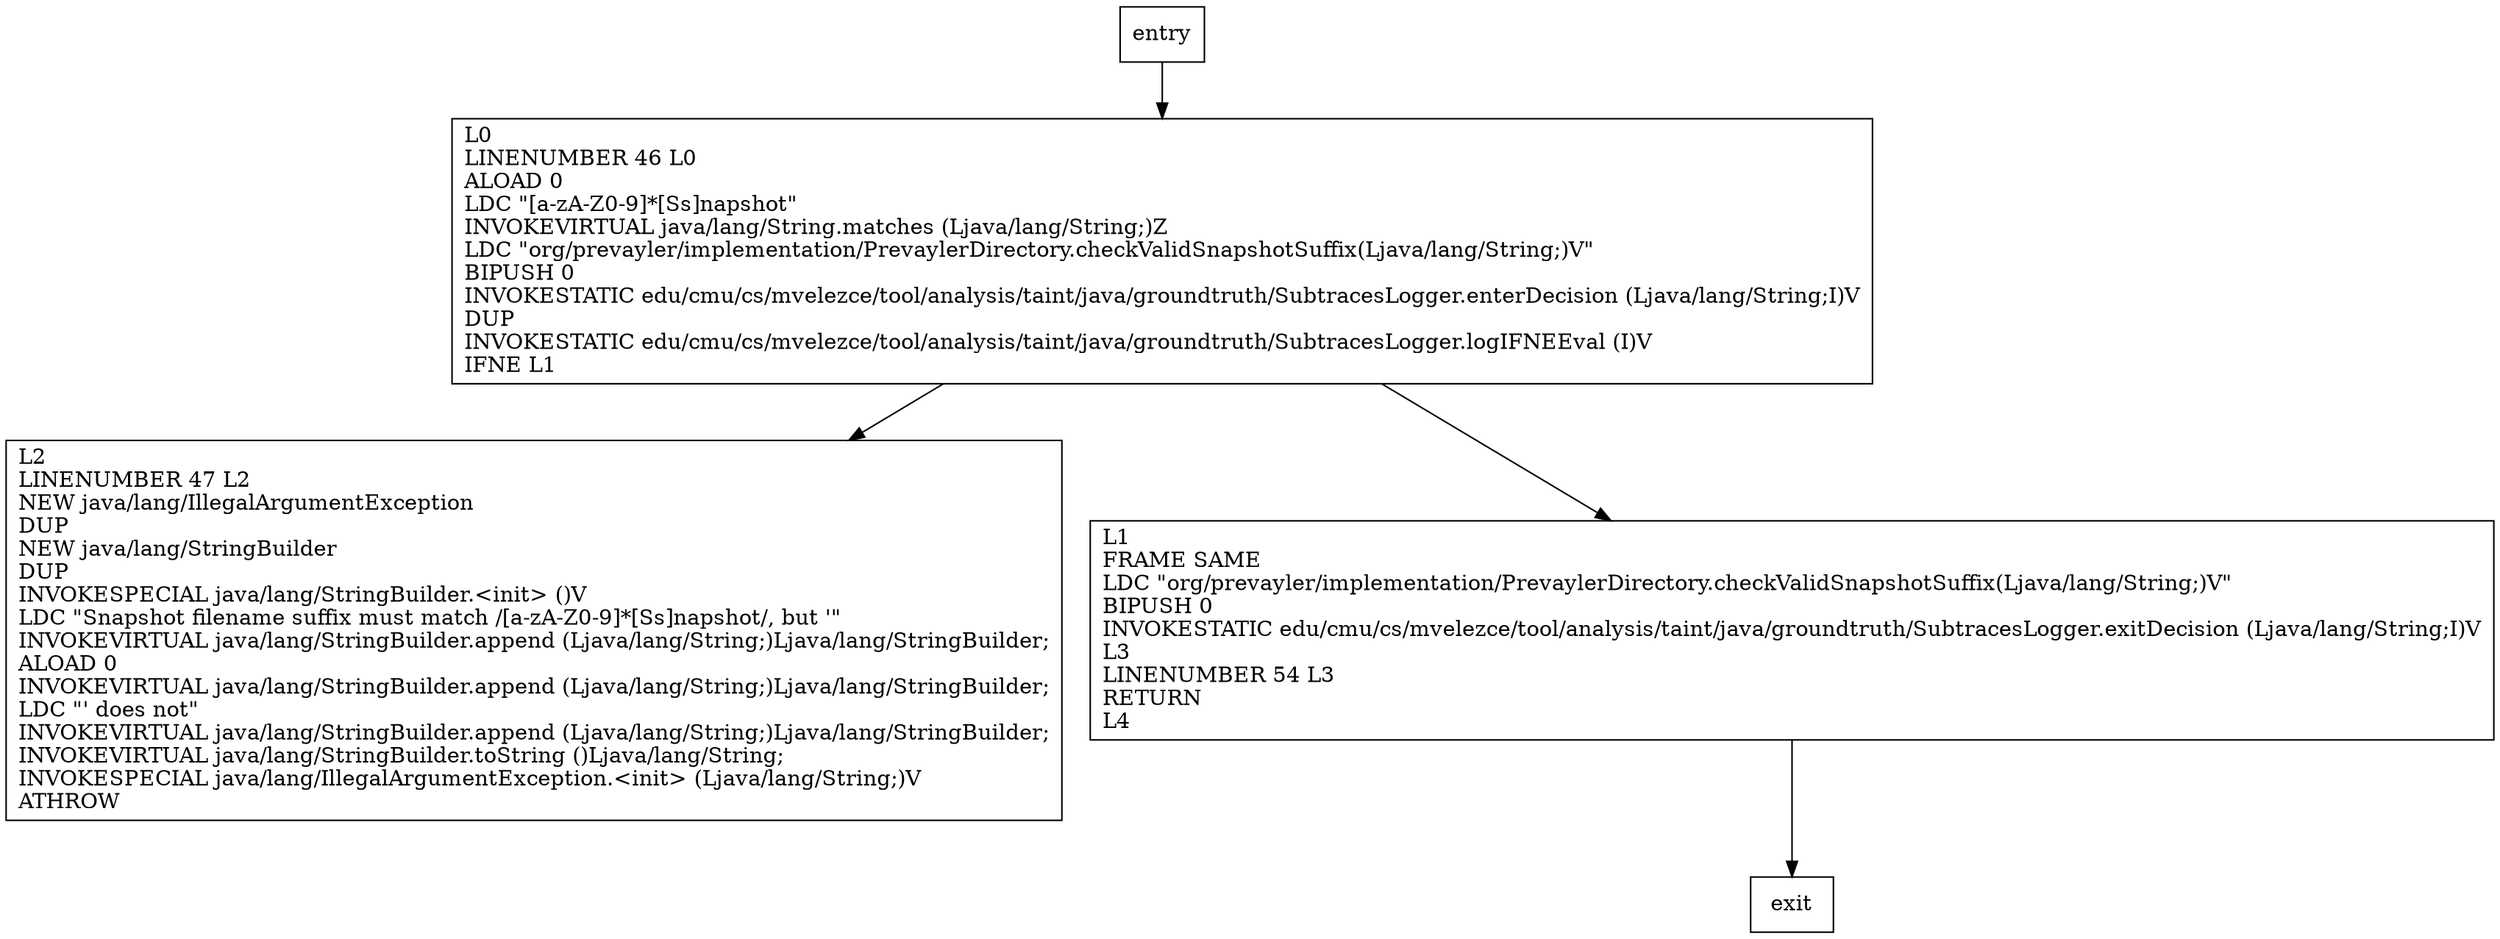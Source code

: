 digraph checkValidSnapshotSuffix {
node [shape=record];
626010908 [label="L0\lLINENUMBER 46 L0\lALOAD 0\lLDC \"[a-zA-Z0-9]*[Ss]napshot\"\lINVOKEVIRTUAL java/lang/String.matches (Ljava/lang/String;)Z\lLDC \"org/prevayler/implementation/PrevaylerDirectory.checkValidSnapshotSuffix(Ljava/lang/String;)V\"\lBIPUSH 0\lINVOKESTATIC edu/cmu/cs/mvelezce/tool/analysis/taint/java/groundtruth/SubtracesLogger.enterDecision (Ljava/lang/String;I)V\lDUP\lINVOKESTATIC edu/cmu/cs/mvelezce/tool/analysis/taint/java/groundtruth/SubtracesLogger.logIFNEEval (I)V\lIFNE L1\l"];
1571547080 [label="L2\lLINENUMBER 47 L2\lNEW java/lang/IllegalArgumentException\lDUP\lNEW java/lang/StringBuilder\lDUP\lINVOKESPECIAL java/lang/StringBuilder.\<init\> ()V\lLDC \"Snapshot filename suffix must match /[a-zA-Z0-9]*[Ss]napshot/, but '\"\lINVOKEVIRTUAL java/lang/StringBuilder.append (Ljava/lang/String;)Ljava/lang/StringBuilder;\lALOAD 0\lINVOKEVIRTUAL java/lang/StringBuilder.append (Ljava/lang/String;)Ljava/lang/StringBuilder;\lLDC \"' does not\"\lINVOKEVIRTUAL java/lang/StringBuilder.append (Ljava/lang/String;)Ljava/lang/StringBuilder;\lINVOKEVIRTUAL java/lang/StringBuilder.toString ()Ljava/lang/String;\lINVOKESPECIAL java/lang/IllegalArgumentException.\<init\> (Ljava/lang/String;)V\lATHROW\l"];
1816294278 [label="L1\lFRAME SAME\lLDC \"org/prevayler/implementation/PrevaylerDirectory.checkValidSnapshotSuffix(Ljava/lang/String;)V\"\lBIPUSH 0\lINVOKESTATIC edu/cmu/cs/mvelezce/tool/analysis/taint/java/groundtruth/SubtracesLogger.exitDecision (Ljava/lang/String;I)V\lL3\lLINENUMBER 54 L3\lRETURN\lL4\l"];
entry;
exit;
626010908 -> 1571547080;
626010908 -> 1816294278;
entry -> 626010908;
1816294278 -> exit;
}

